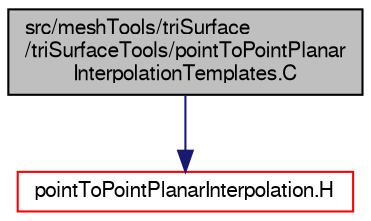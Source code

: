 digraph "src/meshTools/triSurface/triSurfaceTools/pointToPointPlanarInterpolationTemplates.C"
{
  bgcolor="transparent";
  edge [fontname="FreeSans",fontsize="10",labelfontname="FreeSans",labelfontsize="10"];
  node [fontname="FreeSans",fontsize="10",shape=record];
  Node1 [label="src/meshTools/triSurface\l/triSurfaceTools/pointToPointPlanar\lInterpolationTemplates.C",height=0.2,width=0.4,color="black", fillcolor="grey75", style="filled" fontcolor="black"];
  Node1 -> Node2 [color="midnightblue",fontsize="10",style="solid",fontname="FreeSans"];
  Node2 [label="pointToPointPlanarInterpolation.H",height=0.2,width=0.4,color="red",URL="$a07042.html"];
}
